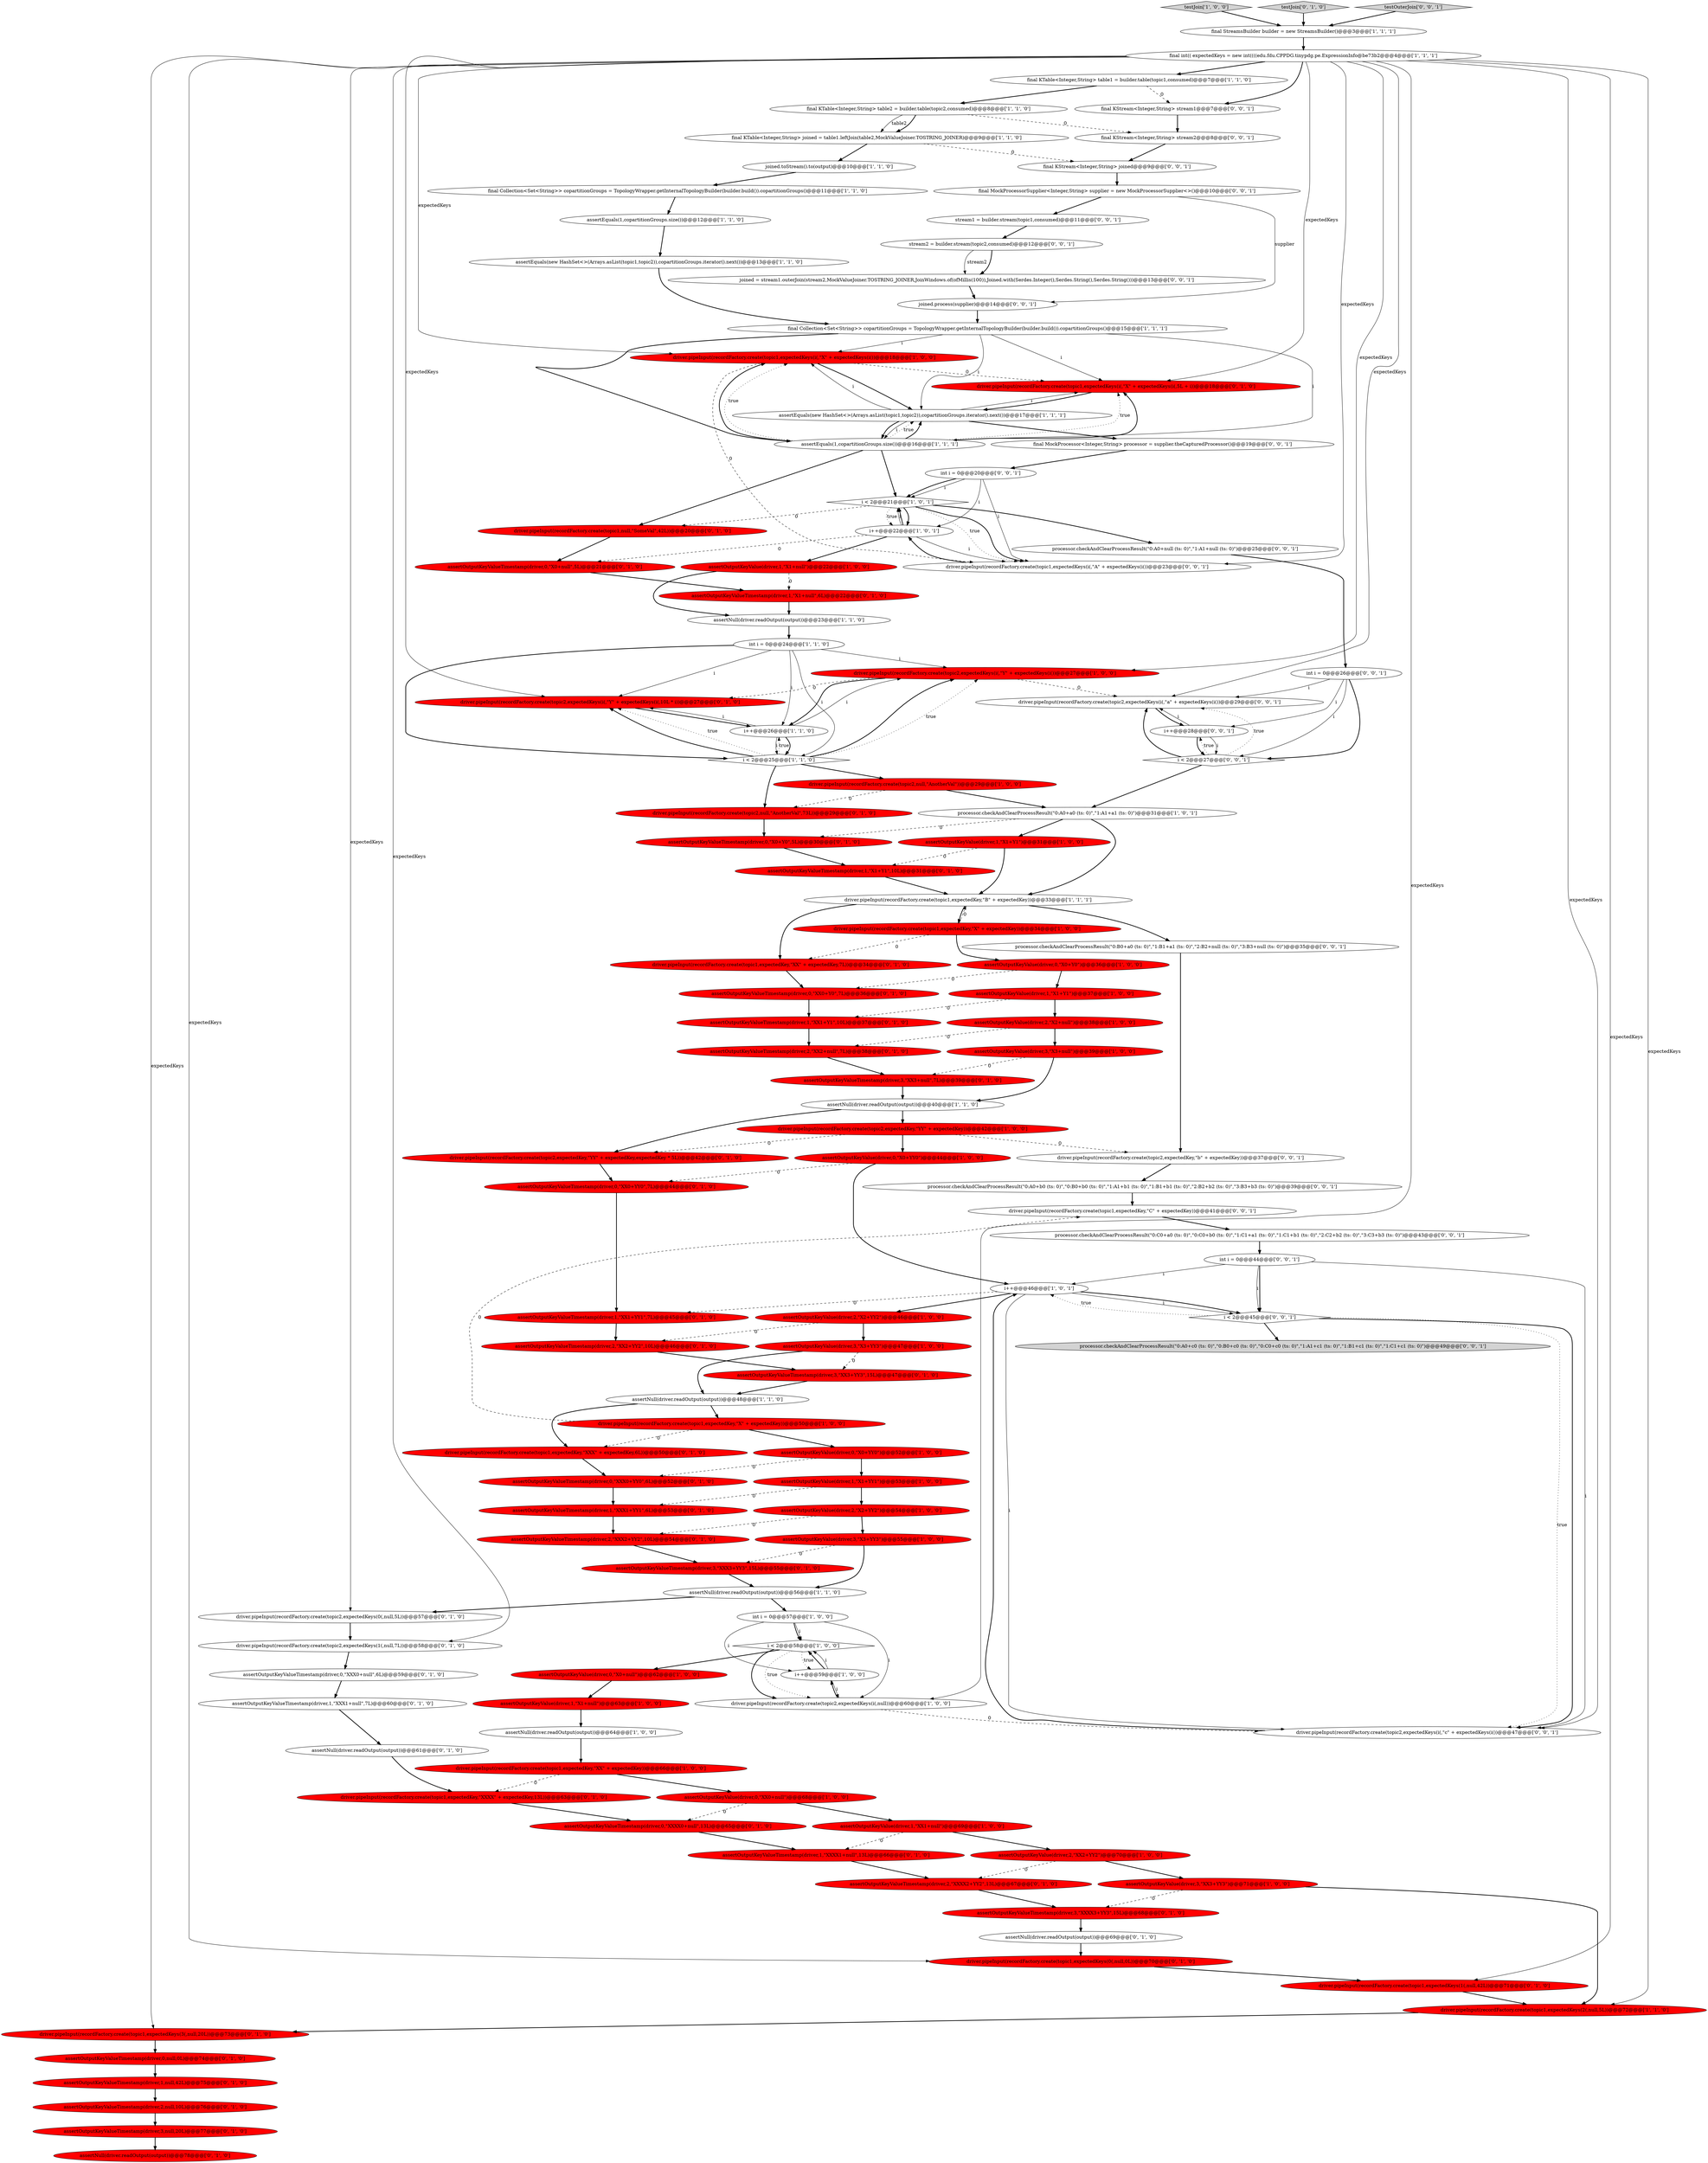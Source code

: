 digraph {
22 [style = filled, label = "assertOutputKeyValue(driver,1,\"XX1+null\")@@@69@@@['1', '0', '0']", fillcolor = red, shape = ellipse image = "AAA1AAABBB1BBB"];
68 [style = filled, label = "driver.pipeInput(recordFactory.create(topic2,expectedKey,\"YY\" + expectedKey,expectedKey * 5L))@@@42@@@['0', '1', '0']", fillcolor = red, shape = ellipse image = "AAA1AAABBB2BBB"];
81 [style = filled, label = "driver.pipeInput(recordFactory.create(topic2,null,\"AnotherVal\",73L))@@@29@@@['0', '1', '0']", fillcolor = red, shape = ellipse image = "AAA1AAABBB2BBB"];
104 [style = filled, label = "processor.checkAndClearProcessResult(\"0:B0+a0 (ts: 0)\",\"1:B1+a1 (ts: 0)\",\"2:B2+null (ts: 0)\",\"3:B3+null (ts: 0)\")@@@35@@@['0', '0', '1']", fillcolor = white, shape = ellipse image = "AAA0AAABBB3BBB"];
80 [style = filled, label = "assertOutputKeyValueTimestamp(driver,3,\"XX3+null\",7L)@@@39@@@['0', '1', '0']", fillcolor = red, shape = ellipse image = "AAA1AAABBB2BBB"];
118 [style = filled, label = "processor.checkAndClearProcessResult(\"0:A0+null (ts: 0)\",\"1:A1+null (ts: 0)\")@@@25@@@['0', '0', '1']", fillcolor = white, shape = ellipse image = "AAA0AAABBB3BBB"];
77 [style = filled, label = "driver.pipeInput(recordFactory.create(topic2,expectedKeys(1(,null,7L))@@@58@@@['0', '1', '0']", fillcolor = white, shape = ellipse image = "AAA0AAABBB2BBB"];
94 [style = filled, label = "assertOutputKeyValueTimestamp(driver,0,\"XXX0+null\",6L)@@@59@@@['0', '1', '0']", fillcolor = white, shape = ellipse image = "AAA0AAABBB2BBB"];
115 [style = filled, label = "i++@@@28@@@['0', '0', '1']", fillcolor = white, shape = ellipse image = "AAA0AAABBB3BBB"];
70 [style = filled, label = "assertOutputKeyValueTimestamp(driver,0,\"XX0+Y0\",7L)@@@36@@@['0', '1', '0']", fillcolor = red, shape = ellipse image = "AAA1AAABBB2BBB"];
42 [style = filled, label = "testJoin['1', '0', '0']", fillcolor = lightgray, shape = diamond image = "AAA0AAABBB1BBB"];
72 [style = filled, label = "driver.pipeInput(recordFactory.create(topic1,expectedKeys(1(,null,42L))@@@71@@@['0', '1', '0']", fillcolor = red, shape = ellipse image = "AAA1AAABBB2BBB"];
4 [style = filled, label = "assertOutputKeyValue(driver,1,\"X1+null\")@@@22@@@['1', '0', '0']", fillcolor = red, shape = ellipse image = "AAA1AAABBB1BBB"];
61 [style = filled, label = "assertOutputKeyValueTimestamp(driver,1,\"XXX1+null\",7L)@@@60@@@['0', '1', '0']", fillcolor = white, shape = ellipse image = "AAA0AAABBB2BBB"];
113 [style = filled, label = "stream2 = builder.stream(topic2,consumed)@@@12@@@['0', '0', '1']", fillcolor = white, shape = ellipse image = "AAA0AAABBB3BBB"];
83 [style = filled, label = "assertOutputKeyValueTimestamp(driver,0,\"X0+Y0\",5L)@@@30@@@['0', '1', '0']", fillcolor = red, shape = ellipse image = "AAA1AAABBB2BBB"];
122 [style = filled, label = "stream1 = builder.stream(topic1,consumed)@@@11@@@['0', '0', '1']", fillcolor = white, shape = ellipse image = "AAA0AAABBB3BBB"];
52 [style = filled, label = "i < 2@@@58@@@['1', '0', '0']", fillcolor = white, shape = diamond image = "AAA0AAABBB1BBB"];
21 [style = filled, label = "final KTable<Integer,String> joined = table1.leftJoin(table2,MockValueJoiner.TOSTRING_JOINER)@@@9@@@['1', '1', '0']", fillcolor = white, shape = ellipse image = "AAA0AAABBB1BBB"];
28 [style = filled, label = "assertEquals(new HashSet<>(Arrays.asList(topic1,topic2)),copartitionGroups.iterator().next())@@@13@@@['1', '1', '0']", fillcolor = white, shape = ellipse image = "AAA0AAABBB1BBB"];
17 [style = filled, label = "driver.pipeInput(recordFactory.create(topic2,expectedKeys(i(,\"Y\" + expectedKeys(i())@@@27@@@['1', '0', '0']", fillcolor = red, shape = ellipse image = "AAA1AAABBB1BBB"];
87 [style = filled, label = "assertOutputKeyValueTimestamp(driver,1,\"X1+null\",6L)@@@22@@@['0', '1', '0']", fillcolor = red, shape = ellipse image = "AAA1AAABBB2BBB"];
0 [style = filled, label = "assertOutputKeyValue(driver,1,\"X1+Y1\")@@@37@@@['1', '0', '0']", fillcolor = red, shape = ellipse image = "AAA1AAABBB1BBB"];
26 [style = filled, label = "driver.pipeInput(recordFactory.create(topic1,expectedKeys(i(,\"X\" + expectedKeys(i())@@@18@@@['1', '0', '0']", fillcolor = red, shape = ellipse image = "AAA1AAABBB1BBB"];
59 [style = filled, label = "driver.pipeInput(recordFactory.create(topic1,expectedKey,\"XXXX\" + expectedKey,13L))@@@63@@@['0', '1', '0']", fillcolor = red, shape = ellipse image = "AAA1AAABBB2BBB"];
25 [style = filled, label = "assertOutputKeyValue(driver,3,\"X3+null\")@@@39@@@['1', '0', '0']", fillcolor = red, shape = ellipse image = "AAA1AAABBB1BBB"];
114 [style = filled, label = "joined.process(supplier)@@@14@@@['0', '0', '1']", fillcolor = white, shape = ellipse image = "AAA0AAABBB3BBB"];
64 [style = filled, label = "assertOutputKeyValueTimestamp(driver,2,\"XX2+YY2\",10L)@@@46@@@['0', '1', '0']", fillcolor = red, shape = ellipse image = "AAA1AAABBB2BBB"];
100 [style = filled, label = "final KStream<Integer,String> joined@@@9@@@['0', '0', '1']", fillcolor = white, shape = ellipse image = "AAA0AAABBB3BBB"];
32 [style = filled, label = "assertOutputKeyValue(driver,0,\"X0+YY0\")@@@52@@@['1', '0', '0']", fillcolor = red, shape = ellipse image = "AAA1AAABBB1BBB"];
116 [style = filled, label = "int i = 0@@@20@@@['0', '0', '1']", fillcolor = white, shape = ellipse image = "AAA0AAABBB3BBB"];
63 [style = filled, label = "assertOutputKeyValueTimestamp(driver,1,\"X1+Y1\",10L)@@@31@@@['0', '1', '0']", fillcolor = red, shape = ellipse image = "AAA1AAABBB2BBB"];
69 [style = filled, label = "driver.pipeInput(recordFactory.create(topic1,expectedKey,\"XX\" + expectedKey,7L))@@@34@@@['0', '1', '0']", fillcolor = red, shape = ellipse image = "AAA1AAABBB2BBB"];
31 [style = filled, label = "assertNull(driver.readOutput(output))@@@56@@@['1', '1', '0']", fillcolor = white, shape = ellipse image = "AAA0AAABBB1BBB"];
27 [style = filled, label = "i++@@@59@@@['1', '0', '0']", fillcolor = white, shape = ellipse image = "AAA0AAABBB1BBB"];
79 [style = filled, label = "assertNull(driver.readOutput(output))@@@61@@@['0', '1', '0']", fillcolor = white, shape = ellipse image = "AAA0AAABBB2BBB"];
98 [style = filled, label = "assertOutputKeyValueTimestamp(driver,3,\"XXX3+YY3\",15L)@@@55@@@['0', '1', '0']", fillcolor = red, shape = ellipse image = "AAA1AAABBB2BBB"];
40 [style = filled, label = "assertOutputKeyValue(driver,1,\"X1+YY1\")@@@53@@@['1', '0', '0']", fillcolor = red, shape = ellipse image = "AAA1AAABBB1BBB"];
95 [style = filled, label = "assertOutputKeyValueTimestamp(driver,0,\"XX0+YY0\",7L)@@@44@@@['0', '1', '0']", fillcolor = red, shape = ellipse image = "AAA1AAABBB2BBB"];
49 [style = filled, label = "final int(( expectedKeys = new int((((edu.fdu.CPPDG.tinypdg.pe.ExpressionInfo@be73b2@@@4@@@['1', '1', '1']", fillcolor = white, shape = ellipse image = "AAA0AAABBB1BBB"];
86 [style = filled, label = "assertOutputKeyValueTimestamp(driver,3,null,20L)@@@77@@@['0', '1', '0']", fillcolor = red, shape = ellipse image = "AAA1AAABBB2BBB"];
11 [style = filled, label = "i++@@@22@@@['1', '0', '1']", fillcolor = white, shape = ellipse image = "AAA0AAABBB1BBB"];
7 [style = filled, label = "final Collection<Set<String>> copartitionGroups = TopologyWrapper.getInternalTopologyBuilder(builder.build()).copartitionGroups()@@@15@@@['1', '1', '1']", fillcolor = white, shape = ellipse image = "AAA0AAABBB1BBB"];
14 [style = filled, label = "driver.pipeInput(recordFactory.create(topic1,expectedKey,\"X\" + expectedKey))@@@50@@@['1', '0', '0']", fillcolor = red, shape = ellipse image = "AAA1AAABBB1BBB"];
19 [style = filled, label = "driver.pipeInput(recordFactory.create(topic1,expectedKeys(2(,null,5L))@@@72@@@['1', '1', '0']", fillcolor = red, shape = ellipse image = "AAA1AAABBB1BBB"];
106 [style = filled, label = "final MockProcessor<Integer,String> processor = supplier.theCapturedProcessor()@@@19@@@['0', '0', '1']", fillcolor = white, shape = ellipse image = "AAA0AAABBB3BBB"];
117 [style = filled, label = "driver.pipeInput(recordFactory.create(topic1,expectedKey,\"C\" + expectedKey))@@@41@@@['0', '0', '1']", fillcolor = white, shape = ellipse image = "AAA0AAABBB3BBB"];
36 [style = filled, label = "assertEquals(1,copartitionGroups.size())@@@16@@@['1', '1', '1']", fillcolor = white, shape = ellipse image = "AAA0AAABBB1BBB"];
92 [style = filled, label = "assertOutputKeyValueTimestamp(driver,1,\"XXX1+YY1\",6L)@@@53@@@['0', '1', '0']", fillcolor = red, shape = ellipse image = "AAA1AAABBB2BBB"];
29 [style = filled, label = "i++@@@46@@@['1', '0', '1']", fillcolor = white, shape = ellipse image = "AAA0AAABBB1BBB"];
44 [style = filled, label = "assertOutputKeyValue(driver,1,\"X1+Y1\")@@@31@@@['1', '0', '0']", fillcolor = red, shape = ellipse image = "AAA1AAABBB1BBB"];
15 [style = filled, label = "i < 2@@@25@@@['1', '1', '0']", fillcolor = white, shape = diamond image = "AAA0AAABBB1BBB"];
84 [style = filled, label = "driver.pipeInput(recordFactory.create(topic1,expectedKeys(i(,\"X\" + expectedKeys(i(,5L + i))@@@18@@@['0', '1', '0']", fillcolor = red, shape = ellipse image = "AAA1AAABBB2BBB"];
16 [style = filled, label = "final KTable<Integer,String> table1 = builder.table(topic1,consumed)@@@7@@@['1', '1', '0']", fillcolor = white, shape = ellipse image = "AAA0AAABBB1BBB"];
38 [style = filled, label = "int i = 0@@@24@@@['1', '1', '0']", fillcolor = white, shape = ellipse image = "AAA0AAABBB1BBB"];
5 [style = filled, label = "driver.pipeInput(recordFactory.create(topic1,expectedKey,\"X\" + expectedKey))@@@34@@@['1', '0', '0']", fillcolor = red, shape = ellipse image = "AAA1AAABBB1BBB"];
121 [style = filled, label = "final KStream<Integer,String> stream2@@@8@@@['0', '0', '1']", fillcolor = white, shape = ellipse image = "AAA0AAABBB3BBB"];
10 [style = filled, label = "assertEquals(1,copartitionGroups.size())@@@12@@@['1', '1', '0']", fillcolor = white, shape = ellipse image = "AAA0AAABBB1BBB"];
2 [style = filled, label = "assertOutputKeyValue(driver,3,\"XX3+YY3\")@@@71@@@['1', '0', '0']", fillcolor = red, shape = ellipse image = "AAA1AAABBB1BBB"];
62 [style = filled, label = "assertOutputKeyValueTimestamp(driver,2,\"XXXX2+YY2\",13L)@@@67@@@['0', '1', '0']", fillcolor = red, shape = ellipse image = "AAA1AAABBB2BBB"];
109 [style = filled, label = "int i = 0@@@26@@@['0', '0', '1']", fillcolor = white, shape = ellipse image = "AAA0AAABBB3BBB"];
35 [style = filled, label = "driver.pipeInput(recordFactory.create(topic2,expectedKeys(i(,null))@@@60@@@['1', '0', '0']", fillcolor = white, shape = ellipse image = "AAA0AAABBB1BBB"];
3 [style = filled, label = "final StreamsBuilder builder = new StreamsBuilder()@@@3@@@['1', '1', '1']", fillcolor = white, shape = ellipse image = "AAA0AAABBB1BBB"];
120 [style = filled, label = "processor.checkAndClearProcessResult(\"0:A0+c0 (ts: 0)\",\"0:B0+c0 (ts: 0)\",\"0:C0+c0 (ts: 0)\",\"1:A1+c1 (ts: 0)\",\"1:B1+c1 (ts: 0)\",\"1:C1+c1 (ts: 0)\")@@@49@@@['0', '0', '1']", fillcolor = lightgray, shape = ellipse image = "AAA0AAABBB3BBB"];
54 [style = filled, label = "driver.pipeInput(recordFactory.create(topic1,expectedKey,\"B\" + expectedKey))@@@33@@@['1', '1', '1']", fillcolor = white, shape = ellipse image = "AAA0AAABBB1BBB"];
66 [style = filled, label = "assertOutputKeyValueTimestamp(driver,0,\"XXXX0+null\",13L)@@@65@@@['0', '1', '0']", fillcolor = red, shape = ellipse image = "AAA1AAABBB2BBB"];
88 [style = filled, label = "assertOutputKeyValueTimestamp(driver,2,\"XX2+null\",7L)@@@38@@@['0', '1', '0']", fillcolor = red, shape = ellipse image = "AAA1AAABBB2BBB"];
76 [style = filled, label = "driver.pipeInput(recordFactory.create(topic1,expectedKeys(0(,null,0L))@@@70@@@['0', '1', '0']", fillcolor = red, shape = ellipse image = "AAA1AAABBB2BBB"];
46 [style = filled, label = "driver.pipeInput(recordFactory.create(topic2,expectedKey,\"YY\" + expectedKey))@@@42@@@['1', '0', '0']", fillcolor = red, shape = ellipse image = "AAA1AAABBB1BBB"];
9 [style = filled, label = "assertOutputKeyValue(driver,2,\"X2+null\")@@@38@@@['1', '0', '0']", fillcolor = red, shape = ellipse image = "AAA1AAABBB1BBB"];
78 [style = filled, label = "testJoin['0', '1', '0']", fillcolor = lightgray, shape = diamond image = "AAA0AAABBB2BBB"];
55 [style = filled, label = "joined.toStream().to(output)@@@10@@@['1', '1', '0']", fillcolor = white, shape = ellipse image = "AAA0AAABBB1BBB"];
101 [style = filled, label = "driver.pipeInput(recordFactory.create(topic2,expectedKeys(i(,\"a\" + expectedKeys(i())@@@29@@@['0', '0', '1']", fillcolor = white, shape = ellipse image = "AAA0AAABBB3BBB"];
97 [style = filled, label = "assertOutputKeyValueTimestamp(driver,1,\"XX1+Y1\",10L)@@@37@@@['0', '1', '0']", fillcolor = red, shape = ellipse image = "AAA1AAABBB2BBB"];
110 [style = filled, label = "testOuterJoin['0', '0', '1']", fillcolor = lightgray, shape = diamond image = "AAA0AAABBB3BBB"];
51 [style = filled, label = "assertNull(driver.readOutput(output))@@@48@@@['1', '1', '0']", fillcolor = white, shape = ellipse image = "AAA0AAABBB1BBB"];
39 [style = filled, label = "assertNull(driver.readOutput(output))@@@40@@@['1', '1', '0']", fillcolor = white, shape = ellipse image = "AAA0AAABBB1BBB"];
1 [style = filled, label = "driver.pipeInput(recordFactory.create(topic1,expectedKey,\"XX\" + expectedKey))@@@66@@@['1', '0', '0']", fillcolor = red, shape = ellipse image = "AAA1AAABBB1BBB"];
37 [style = filled, label = "assertOutputKeyValue(driver,2,\"XX2+YY2\")@@@70@@@['1', '0', '0']", fillcolor = red, shape = ellipse image = "AAA1AAABBB1BBB"];
53 [style = filled, label = "i < 2@@@21@@@['1', '0', '1']", fillcolor = white, shape = diamond image = "AAA0AAABBB1BBB"];
50 [style = filled, label = "int i = 0@@@57@@@['1', '0', '0']", fillcolor = white, shape = ellipse image = "AAA0AAABBB1BBB"];
33 [style = filled, label = "assertOutputKeyValue(driver,2,\"X2+YY2\")@@@46@@@['1', '0', '0']", fillcolor = red, shape = ellipse image = "AAA1AAABBB1BBB"];
105 [style = filled, label = "int i = 0@@@44@@@['0', '0', '1']", fillcolor = white, shape = ellipse image = "AAA0AAABBB3BBB"];
112 [style = filled, label = "processor.checkAndClearProcessResult(\"0:A0+b0 (ts: 0)\",\"0:B0+b0 (ts: 0)\",\"1:A1+b1 (ts: 0)\",\"1:B1+b1 (ts: 0)\",\"2:B2+b2 (ts: 0)\",\"3:B3+b3 (ts: 0)\")@@@39@@@['0', '0', '1']", fillcolor = white, shape = ellipse image = "AAA0AAABBB3BBB"];
125 [style = filled, label = "final MockProcessorSupplier<Integer,String> supplier = new MockProcessorSupplier<>()@@@10@@@['0', '0', '1']", fillcolor = white, shape = ellipse image = "AAA0AAABBB3BBB"];
65 [style = filled, label = "assertOutputKeyValueTimestamp(driver,2,\"XXX2+YY2\",10L)@@@54@@@['0', '1', '0']", fillcolor = red, shape = ellipse image = "AAA1AAABBB2BBB"];
102 [style = filled, label = "driver.pipeInput(recordFactory.create(topic2,expectedKey,\"b\" + expectedKey))@@@37@@@['0', '0', '1']", fillcolor = white, shape = ellipse image = "AAA0AAABBB3BBB"];
43 [style = filled, label = "processor.checkAndClearProcessResult(\"0:A0+a0 (ts: 0)\",\"1:A1+a1 (ts: 0)\")@@@31@@@['1', '0', '1']", fillcolor = white, shape = ellipse image = "AAA0AAABBB1BBB"];
123 [style = filled, label = "joined = stream1.outerJoin(stream2,MockValueJoiner.TOSTRING_JOINER,JoinWindows.of(ofMillis(100)),Joined.with(Serdes.Integer(),Serdes.String(),Serdes.String()))@@@13@@@['0', '0', '1']", fillcolor = white, shape = ellipse image = "AAA0AAABBB3BBB"];
34 [style = filled, label = "assertOutputKeyValue(driver,0,\"X0+YY0\")@@@44@@@['1', '0', '0']", fillcolor = red, shape = ellipse image = "AAA1AAABBB1BBB"];
57 [style = filled, label = "driver.pipeInput(recordFactory.create(topic1,expectedKeys(3(,null,20L))@@@73@@@['0', '1', '0']", fillcolor = red, shape = ellipse image = "AAA1AAABBB2BBB"];
56 [style = filled, label = "final Collection<Set<String>> copartitionGroups = TopologyWrapper.getInternalTopologyBuilder(builder.build()).copartitionGroups()@@@11@@@['1', '1', '0']", fillcolor = white, shape = ellipse image = "AAA0AAABBB1BBB"];
82 [style = filled, label = "assertOutputKeyValueTimestamp(driver,0,\"X0+null\",5L)@@@21@@@['0', '1', '0']", fillcolor = red, shape = ellipse image = "AAA1AAABBB2BBB"];
18 [style = filled, label = "assertNull(driver.readOutput(output))@@@64@@@['1', '0', '0']", fillcolor = white, shape = ellipse image = "AAA0AAABBB1BBB"];
30 [style = filled, label = "assertOutputKeyValue(driver,2,\"X2+YY2\")@@@54@@@['1', '0', '0']", fillcolor = red, shape = ellipse image = "AAA1AAABBB1BBB"];
74 [style = filled, label = "driver.pipeInput(recordFactory.create(topic1,null,\"SomeVal\",42L))@@@20@@@['0', '1', '0']", fillcolor = red, shape = ellipse image = "AAA1AAABBB2BBB"];
91 [style = filled, label = "driver.pipeInput(recordFactory.create(topic2,expectedKeys(i(,\"Y\" + expectedKeys(i(,10L * i))@@@27@@@['0', '1', '0']", fillcolor = red, shape = ellipse image = "AAA1AAABBB2BBB"];
103 [style = filled, label = "i < 2@@@45@@@['0', '0', '1']", fillcolor = white, shape = diamond image = "AAA0AAABBB3BBB"];
124 [style = filled, label = "i < 2@@@27@@@['0', '0', '1']", fillcolor = white, shape = diamond image = "AAA0AAABBB3BBB"];
12 [style = filled, label = "assertOutputKeyValue(driver,1,\"X1+null\")@@@63@@@['1', '0', '0']", fillcolor = red, shape = ellipse image = "AAA1AAABBB1BBB"];
45 [style = filled, label = "assertOutputKeyValue(driver,0,\"X0+Y0\")@@@36@@@['1', '0', '0']", fillcolor = red, shape = ellipse image = "AAA1AAABBB1BBB"];
48 [style = filled, label = "assertOutputKeyValue(driver,0,\"X0+null\")@@@62@@@['1', '0', '0']", fillcolor = red, shape = ellipse image = "AAA1AAABBB1BBB"];
111 [style = filled, label = "driver.pipeInput(recordFactory.create(topic2,expectedKeys(i(,\"c\" + expectedKeys(i())@@@47@@@['0', '0', '1']", fillcolor = white, shape = ellipse image = "AAA0AAABBB3BBB"];
71 [style = filled, label = "assertOutputKeyValueTimestamp(driver,3,\"XXXX3+YY3\",15L)@@@68@@@['0', '1', '0']", fillcolor = red, shape = ellipse image = "AAA1AAABBB2BBB"];
73 [style = filled, label = "assertOutputKeyValueTimestamp(driver,3,\"XX3+YY3\",15L)@@@47@@@['0', '1', '0']", fillcolor = red, shape = ellipse image = "AAA1AAABBB2BBB"];
13 [style = filled, label = "i++@@@26@@@['1', '1', '0']", fillcolor = white, shape = ellipse image = "AAA0AAABBB1BBB"];
93 [style = filled, label = "assertNull(driver.readOutput(output))@@@78@@@['0', '1', '0']", fillcolor = red, shape = ellipse image = "AAA1AAABBB2BBB"];
90 [style = filled, label = "assertOutputKeyValueTimestamp(driver,2,null,10L)@@@76@@@['0', '1', '0']", fillcolor = red, shape = ellipse image = "AAA1AAABBB2BBB"];
60 [style = filled, label = "driver.pipeInput(recordFactory.create(topic1,expectedKey,\"XXX\" + expectedKey,6L))@@@50@@@['0', '1', '0']", fillcolor = red, shape = ellipse image = "AAA1AAABBB2BBB"];
41 [style = filled, label = "assertOutputKeyValue(driver,0,\"XX0+null\")@@@68@@@['1', '0', '0']", fillcolor = red, shape = ellipse image = "AAA1AAABBB1BBB"];
23 [style = filled, label = "driver.pipeInput(recordFactory.create(topic2,null,\"AnotherVal\"))@@@29@@@['1', '0', '0']", fillcolor = red, shape = ellipse image = "AAA1AAABBB1BBB"];
58 [style = filled, label = "assertOutputKeyValueTimestamp(driver,1,null,42L)@@@75@@@['0', '1', '0']", fillcolor = red, shape = ellipse image = "AAA1AAABBB2BBB"];
89 [style = filled, label = "assertOutputKeyValueTimestamp(driver,1,\"XX1+YY1\",7L)@@@45@@@['0', '1', '0']", fillcolor = red, shape = ellipse image = "AAA1AAABBB2BBB"];
99 [style = filled, label = "assertOutputKeyValueTimestamp(driver,1,\"XXXX1+null\",13L)@@@66@@@['0', '1', '0']", fillcolor = red, shape = ellipse image = "AAA1AAABBB2BBB"];
8 [style = filled, label = "assertNull(driver.readOutput(output))@@@23@@@['1', '1', '0']", fillcolor = white, shape = ellipse image = "AAA0AAABBB1BBB"];
24 [style = filled, label = "assertOutputKeyValue(driver,3,\"X3+YY3\")@@@47@@@['1', '0', '0']", fillcolor = red, shape = ellipse image = "AAA1AAABBB1BBB"];
20 [style = filled, label = "assertOutputKeyValue(driver,3,\"X3+YY3\")@@@55@@@['1', '0', '0']", fillcolor = red, shape = ellipse image = "AAA1AAABBB1BBB"];
47 [style = filled, label = "final KTable<Integer,String> table2 = builder.table(topic2,consumed)@@@8@@@['1', '1', '0']", fillcolor = white, shape = ellipse image = "AAA0AAABBB1BBB"];
85 [style = filled, label = "driver.pipeInput(recordFactory.create(topic2,expectedKeys(0(,null,5L))@@@57@@@['0', '1', '0']", fillcolor = white, shape = ellipse image = "AAA0AAABBB2BBB"];
67 [style = filled, label = "assertNull(driver.readOutput(output))@@@69@@@['0', '1', '0']", fillcolor = white, shape = ellipse image = "AAA0AAABBB2BBB"];
75 [style = filled, label = "assertOutputKeyValueTimestamp(driver,0,\"XXX0+YY0\",6L)@@@52@@@['0', '1', '0']", fillcolor = red, shape = ellipse image = "AAA1AAABBB2BBB"];
6 [style = filled, label = "assertEquals(new HashSet<>(Arrays.asList(topic1,topic2)),copartitionGroups.iterator().next())@@@17@@@['1', '1', '1']", fillcolor = white, shape = ellipse image = "AAA0AAABBB1BBB"];
96 [style = filled, label = "assertOutputKeyValueTimestamp(driver,0,null,0L)@@@74@@@['0', '1', '0']", fillcolor = red, shape = ellipse image = "AAA1AAABBB2BBB"];
107 [style = filled, label = "processor.checkAndClearProcessResult(\"0:C0+a0 (ts: 0)\",\"0:C0+b0 (ts: 0)\",\"1:C1+a1 (ts: 0)\",\"1:C1+b1 (ts: 0)\",\"2:C2+b2 (ts: 0)\",\"3:C3+b3 (ts: 0)\")@@@43@@@['0', '0', '1']", fillcolor = white, shape = ellipse image = "AAA0AAABBB3BBB"];
119 [style = filled, label = "driver.pipeInput(recordFactory.create(topic1,expectedKeys(i(,\"A\" + expectedKeys(i())@@@23@@@['0', '0', '1']", fillcolor = white, shape = ellipse image = "AAA0AAABBB3BBB"];
108 [style = filled, label = "final KStream<Integer,String> stream1@@@7@@@['0', '0', '1']", fillcolor = white, shape = ellipse image = "AAA0AAABBB3BBB"];
36->6 [style = dotted, label="true"];
57->96 [style = bold, label=""];
68->95 [style = bold, label=""];
112->117 [style = bold, label=""];
25->80 [style = dashed, label="0"];
49->16 [style = bold, label=""];
46->34 [style = bold, label=""];
49->108 [style = bold, label=""];
49->101 [style = solid, label="expectedKeys"];
125->114 [style = solid, label="supplier"];
124->43 [style = bold, label=""];
74->82 [style = bold, label=""];
94->61 [style = bold, label=""];
81->83 [style = bold, label=""];
30->20 [style = bold, label=""];
22->37 [style = bold, label=""];
113->123 [style = solid, label="stream2"];
90->86 [style = bold, label=""];
17->101 [style = dashed, label="0"];
36->53 [style = bold, label=""];
65->98 [style = bold, label=""];
70->97 [style = bold, label=""];
53->119 [style = dotted, label="true"];
20->98 [style = dashed, label="0"];
5->45 [style = bold, label=""];
105->103 [style = bold, label=""];
53->11 [style = bold, label=""];
47->21 [style = solid, label="table2"];
7->36 [style = solid, label="i"];
115->124 [style = solid, label="i"];
38->15 [style = bold, label=""];
64->73 [style = bold, label=""];
59->66 [style = bold, label=""];
1->59 [style = dashed, label="0"];
118->109 [style = bold, label=""];
5->69 [style = dashed, label="0"];
31->50 [style = bold, label=""];
48->12 [style = bold, label=""];
109->124 [style = bold, label=""];
15->17 [style = bold, label=""];
71->67 [style = bold, label=""];
83->63 [style = bold, label=""];
38->17 [style = solid, label="i"];
49->85 [style = solid, label="expectedKeys"];
107->105 [style = bold, label=""];
104->102 [style = bold, label=""];
110->3 [style = bold, label=""];
88->80 [style = bold, label=""];
45->0 [style = bold, label=""];
12->18 [style = bold, label=""];
38->15 [style = solid, label="i"];
103->29 [style = dotted, label="true"];
42->3 [style = bold, label=""];
105->111 [style = solid, label="i"];
4->8 [style = bold, label=""];
7->6 [style = solid, label="i"];
41->22 [style = bold, label=""];
46->102 [style = dashed, label="0"];
80->39 [style = bold, label=""];
54->5 [style = bold, label=""];
47->121 [style = dashed, label="0"];
43->44 [style = bold, label=""];
11->119 [style = solid, label="i"];
100->125 [style = bold, label=""];
0->97 [style = dashed, label="0"];
52->35 [style = bold, label=""];
6->36 [style = solid, label="i"];
36->6 [style = bold, label=""];
5->54 [style = dashed, label="0"];
53->118 [style = bold, label=""];
6->26 [style = solid, label="i"];
1->41 [style = bold, label=""];
6->106 [style = bold, label=""];
85->77 [style = bold, label=""];
29->89 [style = dashed, label="0"];
29->103 [style = solid, label="i"];
63->54 [style = bold, label=""];
26->119 [style = dashed, label="0"];
105->29 [style = solid, label="i"];
15->81 [style = bold, label=""];
115->101 [style = solid, label="i"];
20->31 [style = bold, label=""];
49->84 [style = solid, label="expectedKeys"];
23->81 [style = dashed, label="0"];
49->57 [style = solid, label="expectedKeys"];
26->6 [style = bold, label=""];
116->11 [style = solid, label="i"];
31->85 [style = bold, label=""];
36->84 [style = bold, label=""];
53->74 [style = dashed, label="0"];
8->38 [style = bold, label=""];
11->82 [style = dashed, label="0"];
16->108 [style = dashed, label="0"];
15->13 [style = dotted, label="true"];
101->115 [style = bold, label=""];
56->10 [style = bold, label=""];
97->88 [style = bold, label=""];
49->76 [style = solid, label="expectedKeys"];
15->17 [style = dotted, label="true"];
29->111 [style = solid, label="i"];
51->14 [style = bold, label=""];
51->60 [style = bold, label=""];
19->57 [style = bold, label=""];
18->1 [style = bold, label=""];
79->59 [style = bold, label=""];
36->84 [style = dotted, label="true"];
13->15 [style = solid, label="i"];
52->48 [style = bold, label=""];
78->3 [style = bold, label=""];
125->122 [style = bold, label=""];
49->119 [style = solid, label="expectedKeys"];
99->62 [style = bold, label=""];
109->101 [style = solid, label="i"];
108->121 [style = bold, label=""];
6->84 [style = solid, label="i"];
13->15 [style = bold, label=""];
96->58 [style = bold, label=""];
113->123 [style = bold, label=""];
32->75 [style = dashed, label="0"];
122->113 [style = bold, label=""];
124->101 [style = dotted, label="true"];
91->13 [style = bold, label=""];
109->115 [style = solid, label="i"];
13->91 [style = solid, label="i"];
87->8 [style = bold, label=""];
116->53 [style = solid, label="i"];
44->54 [style = bold, label=""];
34->29 [style = bold, label=""];
24->51 [style = bold, label=""];
15->91 [style = dotted, label="true"];
9->88 [style = dashed, label="0"];
95->89 [style = bold, label=""];
39->46 [style = bold, label=""];
25->39 [style = bold, label=""];
40->92 [style = dashed, label="0"];
77->94 [style = bold, label=""];
73->51 [style = bold, label=""];
50->27 [style = solid, label="i"];
11->4 [style = bold, label=""];
23->43 [style = bold, label=""];
49->35 [style = solid, label="expectedKeys"];
49->77 [style = solid, label="expectedKeys"];
43->83 [style = dashed, label="0"];
15->91 [style = bold, label=""];
109->124 [style = solid, label="i"];
27->52 [style = bold, label=""];
53->119 [style = bold, label=""];
21->55 [style = bold, label=""];
103->111 [style = bold, label=""];
89->64 [style = bold, label=""];
27->35 [style = solid, label="i"];
14->60 [style = dashed, label="0"];
38->13 [style = solid, label="i"];
49->17 [style = solid, label="expectedKeys"];
34->95 [style = dashed, label="0"];
38->91 [style = solid, label="i"];
37->62 [style = dashed, label="0"];
33->24 [style = bold, label=""];
32->40 [style = bold, label=""];
103->111 [style = dotted, label="true"];
121->100 [style = bold, label=""];
40->30 [style = bold, label=""];
37->2 [style = bold, label=""];
17->13 [style = bold, label=""];
115->124 [style = bold, label=""];
27->52 [style = solid, label="i"];
47->21 [style = bold, label=""];
39->68 [style = bold, label=""];
58->90 [style = bold, label=""];
49->91 [style = solid, label="expectedKeys"];
98->31 [style = bold, label=""];
33->64 [style = dashed, label="0"];
14->32 [style = bold, label=""];
30->65 [style = dashed, label="0"];
43->54 [style = bold, label=""];
124->115 [style = dotted, label="true"];
7->36 [style = bold, label=""];
114->7 [style = bold, label=""];
105->103 [style = solid, label="i"];
36->26 [style = dotted, label="true"];
67->76 [style = bold, label=""];
14->117 [style = dashed, label="0"];
117->107 [style = bold, label=""];
49->111 [style = solid, label="expectedKeys"];
15->23 [style = bold, label=""];
72->19 [style = bold, label=""];
0->9 [style = bold, label=""];
35->27 [style = bold, label=""];
2->19 [style = bold, label=""];
82->87 [style = bold, label=""];
10->28 [style = bold, label=""];
13->17 [style = solid, label="i"];
50->52 [style = solid, label="i"];
102->112 [style = bold, label=""];
50->35 [style = solid, label="i"];
16->47 [style = bold, label=""];
45->70 [style = dashed, label="0"];
61->79 [style = bold, label=""];
11->53 [style = solid, label="i"];
28->7 [style = bold, label=""];
54->69 [style = bold, label=""];
2->71 [style = dashed, label="0"];
124->101 [style = bold, label=""];
44->63 [style = dashed, label="0"];
36->26 [style = bold, label=""];
66->99 [style = bold, label=""];
6->36 [style = bold, label=""];
50->52 [style = bold, label=""];
46->68 [style = dashed, label="0"];
55->56 [style = bold, label=""];
103->120 [style = bold, label=""];
52->27 [style = dotted, label="true"];
22->99 [style = dashed, label="0"];
49->26 [style = solid, label="expectedKeys"];
11->53 [style = bold, label=""];
119->11 [style = bold, label=""];
49->72 [style = solid, label="expectedKeys"];
4->87 [style = dashed, label="0"];
86->93 [style = bold, label=""];
106->116 [style = bold, label=""];
76->72 [style = bold, label=""];
29->103 [style = bold, label=""];
29->33 [style = bold, label=""];
49->19 [style = solid, label="expectedKeys"];
62->71 [style = bold, label=""];
111->29 [style = bold, label=""];
36->74 [style = bold, label=""];
53->11 [style = dotted, label="true"];
35->111 [style = dashed, label="0"];
116->53 [style = bold, label=""];
9->25 [style = bold, label=""];
26->84 [style = dashed, label="0"];
84->6 [style = bold, label=""];
92->65 [style = bold, label=""];
52->35 [style = dotted, label="true"];
21->100 [style = dashed, label="0"];
41->66 [style = dashed, label="0"];
116->119 [style = solid, label="i"];
3->49 [style = bold, label=""];
69->70 [style = bold, label=""];
60->75 [style = bold, label=""];
24->73 [style = dashed, label="0"];
75->92 [style = bold, label=""];
7->26 [style = solid, label="i"];
123->114 [style = bold, label=""];
7->84 [style = solid, label="i"];
54->104 [style = bold, label=""];
17->91 [style = dashed, label="0"];
}

